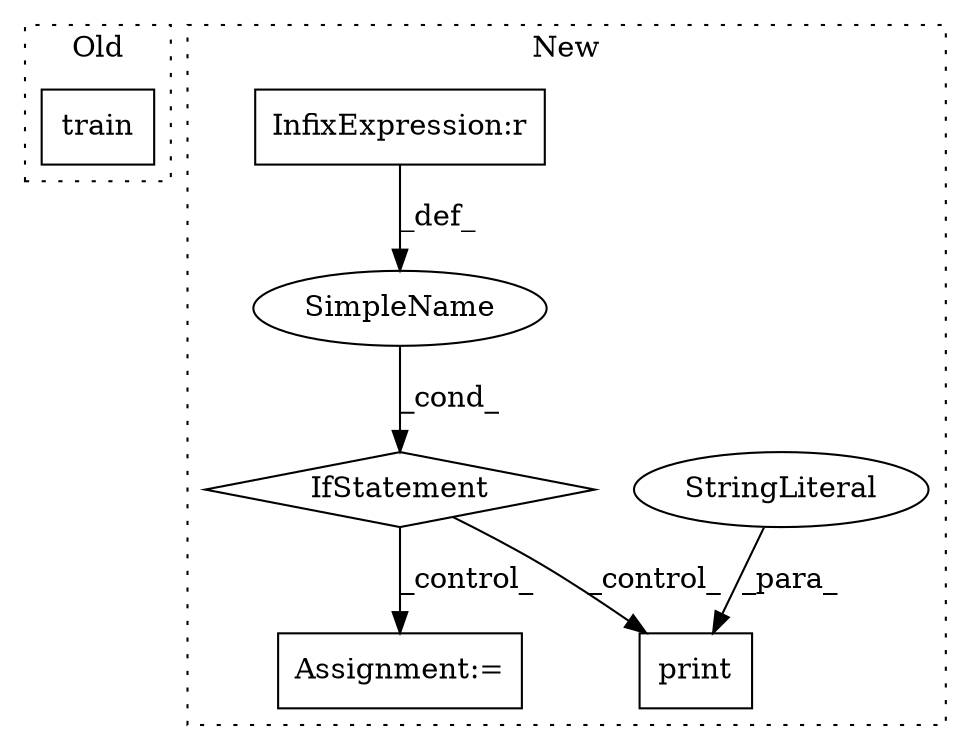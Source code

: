 digraph G {
subgraph cluster0 {
1 [label="train" a="32" s="2371,2382" l="6,1" shape="box"];
label = "Old";
style="dotted";
}
subgraph cluster1 {
2 [label="print" a="32" s="2183,2231" l="6,1" shape="box"];
3 [label="StringLiteral" a="45" s="2189" l="42" shape="ellipse"];
4 [label="IfStatement" a="25" s="1995,2012" l="4,2" shape="diamond"];
5 [label="Assignment:=" a="7" s="2095" l="1" shape="box"];
6 [label="SimpleName" a="42" s="" l="" shape="ellipse"];
7 [label="InfixExpression:r" a="27" s="2004" l="4" shape="box"];
label = "New";
style="dotted";
}
3 -> 2 [label="_para_"];
4 -> 5 [label="_control_"];
4 -> 2 [label="_control_"];
6 -> 4 [label="_cond_"];
7 -> 6 [label="_def_"];
}